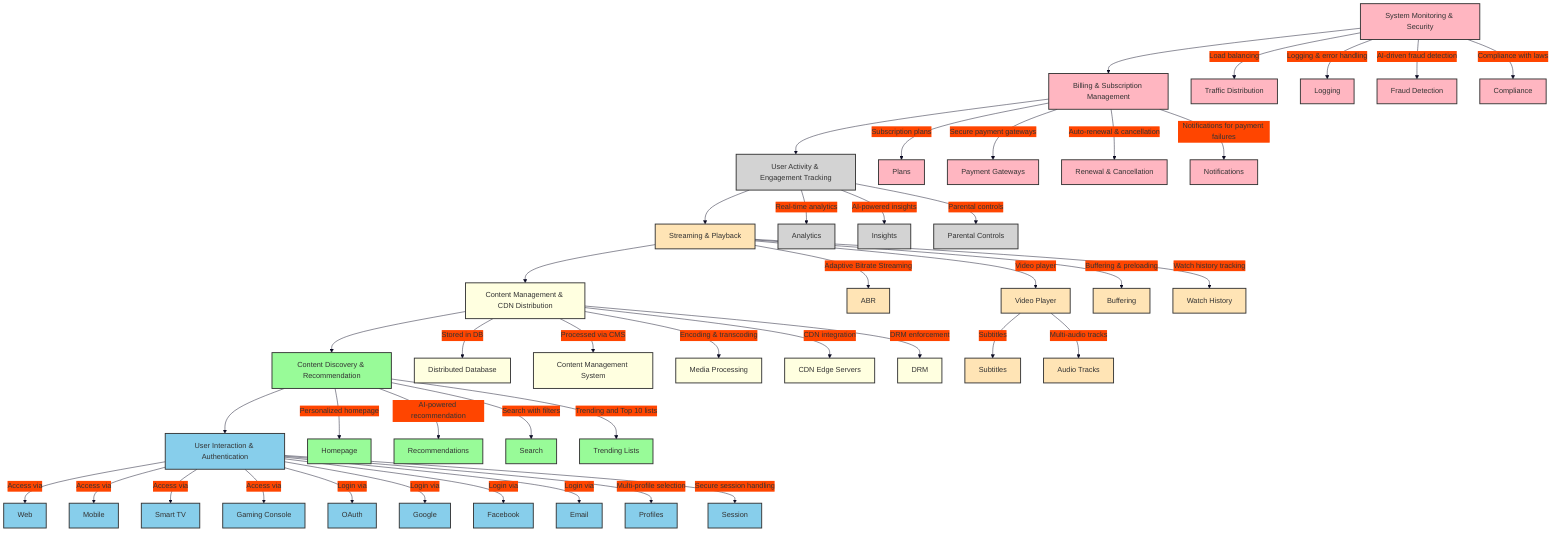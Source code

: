 %%{init: {'theme': 'base', 'themeVariables': {'background': '#F5F5DC', 'primaryColor': '#87CEEB', 'edgeLabelBackground': '#FF4500'}}}%%
flowchart TD
    A[User Interaction & Authentication]:::lightBlue -->|Access via| B[Web]:::lightBlue
    A -->|Access via| C[Mobile]:::lightBlue
    A -->|Access via| D[Smart TV]:::lightBlue
    A -->|Access via| E[Gaming Console]:::lightBlue
    A -->|Login via| F[OAuth]:::lightBlue
    A -->|Login via| G[Google]:::lightBlue
    A -->|Login via| H[Facebook]:::lightBlue
    A -->|Login via| I[Email]:::lightBlue
    A -->|Multi-profile selection| J[Profiles]:::lightBlue
    A -->|Secure session handling| K[Session]:::lightBlue
    
    L[Content Discovery & Recommendation]:::lightGreen --> A
    L -->|Personalized homepage| M[Homepage]:::lightGreen
    L -->|AI-powered recommendation| N[Recommendations]:::lightGreen
    L -->|Search with filters| O[Search]:::lightGreen
    L -->|Trending and Top 10 lists| P[Trending Lists]:::lightGreen

    Q[Content Management & CDN Distribution]:::lightYellow --> L
    Q -->|Stored in DB| R[Distributed Database]:::lightYellow
    Q -->|Processed via CMS| S[Content Management System]:::lightYellow
    Q -->|Encoding & transcoding| T[Media Processing]:::lightYellow
    Q -->|CDN integration| U[CDN Edge Servers]:::lightYellow
    Q -->|DRM enforcement| V[DRM]:::lightYellow

    W[Streaming & Playback]:::lightOrange --> Q
    W -->|Adaptive Bitrate Streaming| X[ABR]:::lightOrange
    W -->|Video player| Y[Video Player]:::lightOrange
    Y -->|Subtitles| Z[Subtitles]:::lightOrange
    Y -->|Multi-audio tracks| AA[Audio Tracks]:::lightOrange
    W -->|Buffering & preloading| AB[Buffering]:::lightOrange
    W -->|Watch history tracking| AC[Watch History]:::lightOrange

    AD[User Activity & Engagement Tracking]:::lightGrey --> W
    AD -->|Real-time analytics| AE[Analytics]:::lightGrey
    AD -->|AI-powered insights| AF[Insights]:::lightGrey
    AD -->|Parental controls| AG[Parental Controls]:::lightGrey

    AH[Billing & Subscription Management]:::lightRed --> AD
    AH -->|Subscription plans| AI[Plans]:::lightRed
    AH -->|Secure payment gateways| AJ[Payment Gateways]:::lightRed
    AH -->|Auto-renewal & cancellation| AK[Renewal & Cancellation]:::lightRed
    AH -->|Notifications for payment failures| AL[Notifications]:::lightRed

    AM[System Monitoring & Security]:::lightRed --> AH
    AM -->|Load balancing| AN[Traffic Distribution]:::lightRed
    AM -->|Logging & error handling| AO[Logging]:::lightRed
    AM -->|AI-driven fraud detection| AP[Fraud Detection]:::lightRed
    AM -->|Compliance with laws| AQ[Compliance]:::lightRed

    classDef lightBlue fill:#87CEEB,stroke:#333,stroke-width:2px;
    classDef lightGreen fill:#98FB98,stroke:#333,stroke-width:2px;
    classDef lightYellow fill:#FFFFE0,stroke:#333,stroke-width:2px;
    classDef lightOrange fill:#FFE4B5,stroke:#333,stroke-width:2px;
    classDef lightGrey fill:#D3D3D3,stroke:#333,stroke-width:2px;
    classDef lightRed fill:#FFB6C1,stroke:#333,stroke-width:2px;